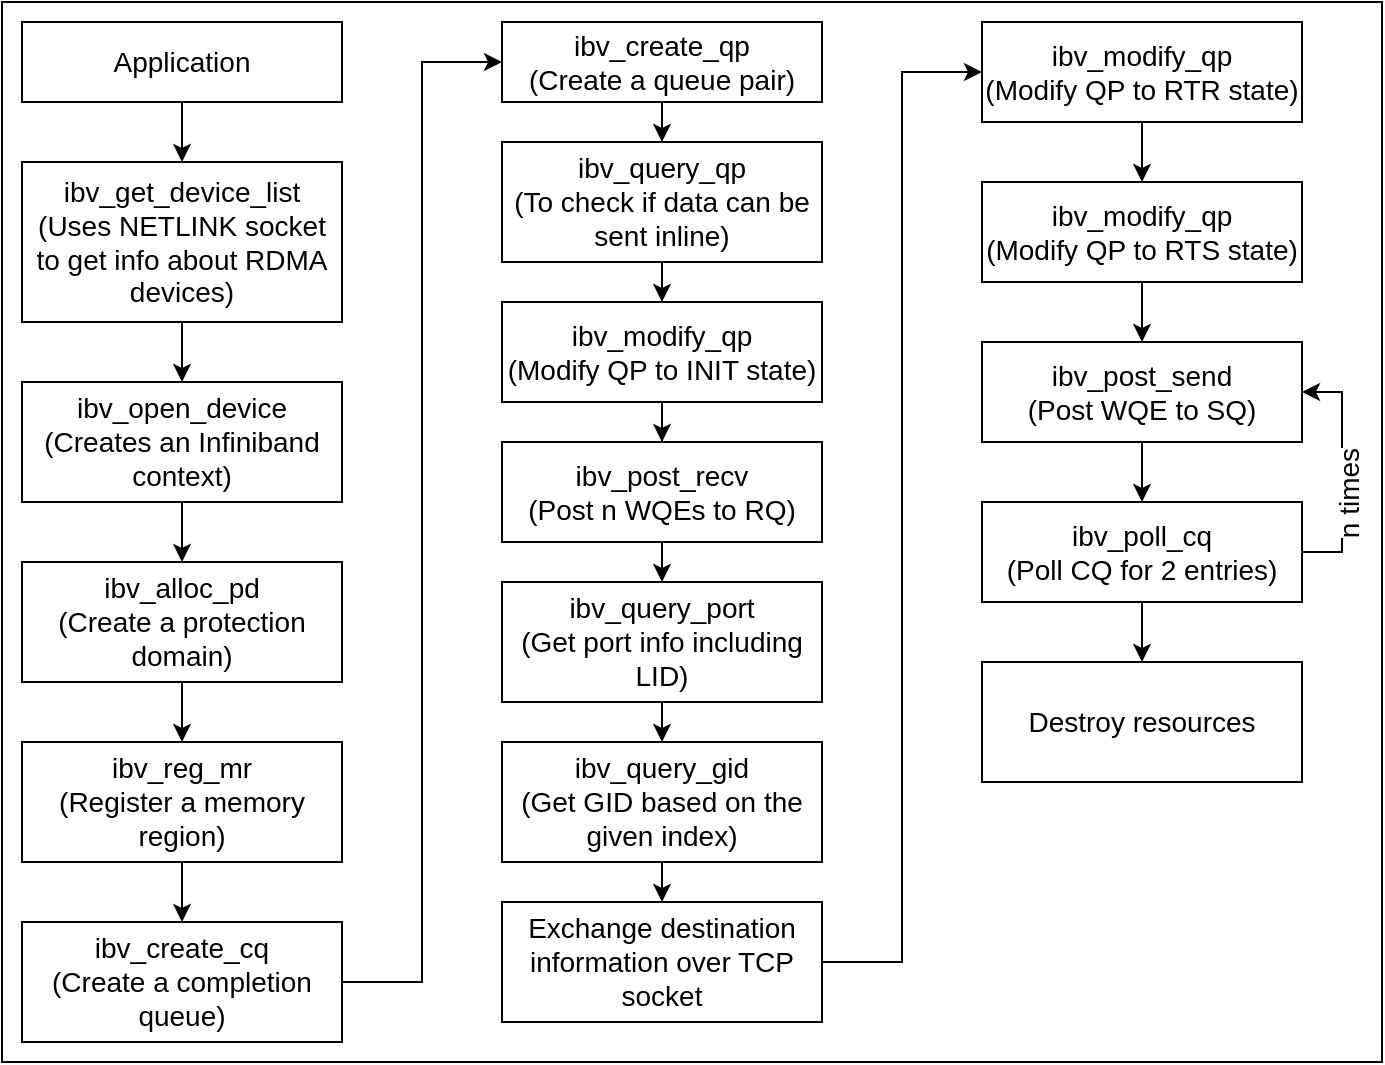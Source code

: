 <mxfile version="20.0.1" type="github">
  <diagram id="_DJI13aTxReC-1c3Hiin" name="Page-1">
    <mxGraphModel dx="802" dy="481" grid="1" gridSize="10" guides="1" tooltips="1" connect="1" arrows="1" fold="1" page="1" pageScale="1" pageWidth="1654" pageHeight="1169" math="0" shadow="0">
      <root>
        <mxCell id="0" />
        <mxCell id="1" parent="0" />
        <mxCell id="GjYv8C6lJx0ERXccBhcv-48" value="" style="rounded=0;whiteSpace=wrap;html=1;fontSize=14;" vertex="1" parent="1">
          <mxGeometry x="70" y="30" width="690" height="530" as="geometry" />
        </mxCell>
        <mxCell id="GjYv8C6lJx0ERXccBhcv-3" value="" style="edgeStyle=orthogonalEdgeStyle;rounded=0;orthogonalLoop=1;jettySize=auto;html=1;fontSize=14;" edge="1" parent="1" source="GjYv8C6lJx0ERXccBhcv-1" target="GjYv8C6lJx0ERXccBhcv-2">
          <mxGeometry relative="1" as="geometry" />
        </mxCell>
        <mxCell id="GjYv8C6lJx0ERXccBhcv-1" value="Application" style="rounded=0;whiteSpace=wrap;html=1;fontSize=14;" vertex="1" parent="1">
          <mxGeometry x="80" y="40" width="160" height="40" as="geometry" />
        </mxCell>
        <mxCell id="GjYv8C6lJx0ERXccBhcv-9" value="" style="edgeStyle=orthogonalEdgeStyle;rounded=0;orthogonalLoop=1;jettySize=auto;html=1;fontSize=14;" edge="1" parent="1" source="GjYv8C6lJx0ERXccBhcv-2" target="GjYv8C6lJx0ERXccBhcv-4">
          <mxGeometry relative="1" as="geometry" />
        </mxCell>
        <mxCell id="GjYv8C6lJx0ERXccBhcv-2" value="&lt;div&gt;ibv_get_device_list&lt;/div&gt;&lt;div&gt;(Uses NETLINK socket to get info about RDMA devices)&lt;br&gt;&lt;/div&gt;" style="rounded=0;whiteSpace=wrap;html=1;fontSize=14;" vertex="1" parent="1">
          <mxGeometry x="80" y="110" width="160" height="80" as="geometry" />
        </mxCell>
        <mxCell id="GjYv8C6lJx0ERXccBhcv-11" value="" style="edgeStyle=orthogonalEdgeStyle;rounded=0;orthogonalLoop=1;jettySize=auto;html=1;fontSize=14;" edge="1" parent="1" source="GjYv8C6lJx0ERXccBhcv-4" target="GjYv8C6lJx0ERXccBhcv-7">
          <mxGeometry relative="1" as="geometry" />
        </mxCell>
        <mxCell id="GjYv8C6lJx0ERXccBhcv-4" value="&lt;div&gt;ibv_open_device&lt;/div&gt;&lt;div&gt;(Creates an Infiniband context)&lt;br&gt;&lt;/div&gt;" style="whiteSpace=wrap;html=1;fontSize=14;" vertex="1" parent="1">
          <mxGeometry x="80" y="220" width="160" height="60" as="geometry" />
        </mxCell>
        <mxCell id="GjYv8C6lJx0ERXccBhcv-32" style="edgeStyle=orthogonalEdgeStyle;rounded=0;orthogonalLoop=1;jettySize=auto;html=1;exitX=1;exitY=0.5;exitDx=0;exitDy=0;entryX=0;entryY=0.5;entryDx=0;entryDy=0;fontSize=14;" edge="1" parent="1" source="GjYv8C6lJx0ERXccBhcv-5" target="GjYv8C6lJx0ERXccBhcv-8">
          <mxGeometry relative="1" as="geometry" />
        </mxCell>
        <mxCell id="GjYv8C6lJx0ERXccBhcv-5" value="&lt;div&gt;ibv_create_cq&lt;/div&gt;(Create a completion queue)" style="whiteSpace=wrap;html=1;fontSize=14;" vertex="1" parent="1">
          <mxGeometry x="80" y="490" width="160" height="60" as="geometry" />
        </mxCell>
        <mxCell id="GjYv8C6lJx0ERXccBhcv-31" value="" style="edgeStyle=orthogonalEdgeStyle;rounded=0;orthogonalLoop=1;jettySize=auto;html=1;fontSize=14;" edge="1" parent="1" source="GjYv8C6lJx0ERXccBhcv-6" target="GjYv8C6lJx0ERXccBhcv-5">
          <mxGeometry relative="1" as="geometry" />
        </mxCell>
        <mxCell id="GjYv8C6lJx0ERXccBhcv-6" value="&lt;div&gt;ibv_reg_mr&lt;/div&gt;&lt;div&gt;(Register a memory region)&lt;br&gt;&lt;/div&gt;" style="whiteSpace=wrap;html=1;fontSize=14;" vertex="1" parent="1">
          <mxGeometry x="80" y="400" width="160" height="60" as="geometry" />
        </mxCell>
        <mxCell id="GjYv8C6lJx0ERXccBhcv-12" value="" style="edgeStyle=orthogonalEdgeStyle;rounded=0;orthogonalLoop=1;jettySize=auto;html=1;fontSize=14;" edge="1" parent="1" source="GjYv8C6lJx0ERXccBhcv-7" target="GjYv8C6lJx0ERXccBhcv-6">
          <mxGeometry relative="1" as="geometry" />
        </mxCell>
        <mxCell id="GjYv8C6lJx0ERXccBhcv-7" value="&lt;div&gt;ibv_alloc_pd&lt;/div&gt;(Create a protection domain)" style="whiteSpace=wrap;html=1;fontSize=14;" vertex="1" parent="1">
          <mxGeometry x="80" y="310" width="160" height="60" as="geometry" />
        </mxCell>
        <mxCell id="GjYv8C6lJx0ERXccBhcv-16" value="" style="edgeStyle=orthogonalEdgeStyle;rounded=0;orthogonalLoop=1;jettySize=auto;html=1;fontSize=14;" edge="1" parent="1" source="GjYv8C6lJx0ERXccBhcv-8" target="GjYv8C6lJx0ERXccBhcv-13">
          <mxGeometry relative="1" as="geometry" />
        </mxCell>
        <mxCell id="GjYv8C6lJx0ERXccBhcv-8" value="&lt;div&gt;ibv_create_qp&lt;/div&gt;&lt;div&gt;(Create a queue pair)&lt;br&gt;&lt;/div&gt;" style="whiteSpace=wrap;html=1;fontSize=14;" vertex="1" parent="1">
          <mxGeometry x="320" y="40" width="160" height="40" as="geometry" />
        </mxCell>
        <mxCell id="GjYv8C6lJx0ERXccBhcv-18" value="" style="edgeStyle=orthogonalEdgeStyle;rounded=0;orthogonalLoop=1;jettySize=auto;html=1;fontSize=14;" edge="1" parent="1" source="GjYv8C6lJx0ERXccBhcv-13" target="GjYv8C6lJx0ERXccBhcv-17">
          <mxGeometry relative="1" as="geometry" />
        </mxCell>
        <mxCell id="GjYv8C6lJx0ERXccBhcv-13" value="&lt;div&gt;ibv_query_qp&lt;/div&gt;(To check if data can be sent inline)" style="whiteSpace=wrap;html=1;fontSize=14;" vertex="1" parent="1">
          <mxGeometry x="320" y="100" width="160" height="60" as="geometry" />
        </mxCell>
        <mxCell id="GjYv8C6lJx0ERXccBhcv-20" value="" style="edgeStyle=orthogonalEdgeStyle;rounded=0;orthogonalLoop=1;jettySize=auto;html=1;fontSize=14;" edge="1" parent="1" source="GjYv8C6lJx0ERXccBhcv-17" target="GjYv8C6lJx0ERXccBhcv-19">
          <mxGeometry relative="1" as="geometry" />
        </mxCell>
        <mxCell id="GjYv8C6lJx0ERXccBhcv-17" value="&lt;div&gt;ibv_modify_qp&lt;/div&gt;(Modify QP to INIT state)" style="whiteSpace=wrap;html=1;fontSize=14;" vertex="1" parent="1">
          <mxGeometry x="320" y="180" width="160" height="50" as="geometry" />
        </mxCell>
        <mxCell id="GjYv8C6lJx0ERXccBhcv-36" style="edgeStyle=orthogonalEdgeStyle;rounded=0;orthogonalLoop=1;jettySize=auto;html=1;exitX=0.5;exitY=1;exitDx=0;exitDy=0;entryX=0.5;entryY=0;entryDx=0;entryDy=0;fontSize=14;" edge="1" parent="1" source="GjYv8C6lJx0ERXccBhcv-19" target="GjYv8C6lJx0ERXccBhcv-22">
          <mxGeometry relative="1" as="geometry" />
        </mxCell>
        <mxCell id="GjYv8C6lJx0ERXccBhcv-19" value="&lt;div&gt;ibv_post_recv&lt;/div&gt;(Post n WQEs to RQ)" style="whiteSpace=wrap;html=1;fontSize=14;" vertex="1" parent="1">
          <mxGeometry x="320" y="250" width="160" height="50" as="geometry" />
        </mxCell>
        <mxCell id="GjYv8C6lJx0ERXccBhcv-37" style="edgeStyle=orthogonalEdgeStyle;rounded=0;orthogonalLoop=1;jettySize=auto;html=1;exitX=0.5;exitY=1;exitDx=0;exitDy=0;entryX=0.5;entryY=0;entryDx=0;entryDy=0;fontSize=14;" edge="1" parent="1" source="GjYv8C6lJx0ERXccBhcv-22" target="GjYv8C6lJx0ERXccBhcv-24">
          <mxGeometry relative="1" as="geometry" />
        </mxCell>
        <mxCell id="GjYv8C6lJx0ERXccBhcv-22" value="&lt;div&gt;ibv_query_port&lt;/div&gt;&lt;div&gt;(Get port info including LID)&lt;br&gt;&lt;/div&gt;" style="whiteSpace=wrap;html=1;fontSize=14;" vertex="1" parent="1">
          <mxGeometry x="320" y="320" width="160" height="60" as="geometry" />
        </mxCell>
        <mxCell id="GjYv8C6lJx0ERXccBhcv-38" style="edgeStyle=orthogonalEdgeStyle;rounded=0;orthogonalLoop=1;jettySize=auto;html=1;exitX=0.5;exitY=1;exitDx=0;exitDy=0;entryX=0.5;entryY=0;entryDx=0;entryDy=0;fontSize=14;" edge="1" parent="1" source="GjYv8C6lJx0ERXccBhcv-24" target="GjYv8C6lJx0ERXccBhcv-26">
          <mxGeometry relative="1" as="geometry" />
        </mxCell>
        <mxCell id="GjYv8C6lJx0ERXccBhcv-24" value="&lt;div&gt;ibv_query_gid&lt;/div&gt;&lt;div&gt;(Get GID based on the given index)&lt;br&gt;&lt;/div&gt;" style="whiteSpace=wrap;html=1;fontSize=14;" vertex="1" parent="1">
          <mxGeometry x="320" y="400" width="160" height="60" as="geometry" />
        </mxCell>
        <mxCell id="GjYv8C6lJx0ERXccBhcv-33" style="edgeStyle=orthogonalEdgeStyle;rounded=0;orthogonalLoop=1;jettySize=auto;html=1;entryX=0;entryY=0.5;entryDx=0;entryDy=0;fontSize=14;" edge="1" parent="1" source="GjYv8C6lJx0ERXccBhcv-26" target="GjYv8C6lJx0ERXccBhcv-29">
          <mxGeometry relative="1" as="geometry" />
        </mxCell>
        <mxCell id="GjYv8C6lJx0ERXccBhcv-26" value="Exchange destination information over TCP socket" style="whiteSpace=wrap;html=1;fontSize=14;" vertex="1" parent="1">
          <mxGeometry x="320" y="480" width="160" height="60" as="geometry" />
        </mxCell>
        <mxCell id="GjYv8C6lJx0ERXccBhcv-34" value="" style="edgeStyle=orthogonalEdgeStyle;rounded=0;orthogonalLoop=1;jettySize=auto;html=1;fontSize=14;" edge="1" parent="1" source="GjYv8C6lJx0ERXccBhcv-29" target="GjYv8C6lJx0ERXccBhcv-30">
          <mxGeometry relative="1" as="geometry" />
        </mxCell>
        <mxCell id="GjYv8C6lJx0ERXccBhcv-29" value="&lt;div&gt;ibv_modify_qp&lt;/div&gt;(Modify QP to RTR state)" style="whiteSpace=wrap;html=1;fontSize=14;" vertex="1" parent="1">
          <mxGeometry x="560" y="40" width="160" height="50" as="geometry" />
        </mxCell>
        <mxCell id="GjYv8C6lJx0ERXccBhcv-41" value="" style="edgeStyle=orthogonalEdgeStyle;rounded=0;orthogonalLoop=1;jettySize=auto;html=1;fontSize=14;" edge="1" parent="1" source="GjYv8C6lJx0ERXccBhcv-30" target="GjYv8C6lJx0ERXccBhcv-40">
          <mxGeometry relative="1" as="geometry" />
        </mxCell>
        <mxCell id="GjYv8C6lJx0ERXccBhcv-30" value="&lt;div&gt;ibv_modify_qp&lt;/div&gt;(Modify QP to RTS state)" style="whiteSpace=wrap;html=1;fontSize=14;" vertex="1" parent="1">
          <mxGeometry x="560" y="120" width="160" height="50" as="geometry" />
        </mxCell>
        <mxCell id="GjYv8C6lJx0ERXccBhcv-43" value="" style="edgeStyle=orthogonalEdgeStyle;rounded=0;orthogonalLoop=1;jettySize=auto;html=1;fontSize=14;" edge="1" parent="1" source="GjYv8C6lJx0ERXccBhcv-40" target="GjYv8C6lJx0ERXccBhcv-42">
          <mxGeometry relative="1" as="geometry" />
        </mxCell>
        <mxCell id="GjYv8C6lJx0ERXccBhcv-40" value="&lt;div&gt;ibv_post_send&lt;/div&gt;(Post WQE to SQ)" style="whiteSpace=wrap;html=1;fontSize=14;" vertex="1" parent="1">
          <mxGeometry x="560" y="200" width="160" height="50" as="geometry" />
        </mxCell>
        <mxCell id="GjYv8C6lJx0ERXccBhcv-44" style="edgeStyle=orthogonalEdgeStyle;rounded=0;orthogonalLoop=1;jettySize=auto;html=1;exitX=1;exitY=0.5;exitDx=0;exitDy=0;entryX=1;entryY=0.5;entryDx=0;entryDy=0;fontSize=14;" edge="1" parent="1" source="GjYv8C6lJx0ERXccBhcv-42" target="GjYv8C6lJx0ERXccBhcv-40">
          <mxGeometry relative="1" as="geometry" />
        </mxCell>
        <mxCell id="GjYv8C6lJx0ERXccBhcv-45" value="&lt;div&gt;n times&lt;/div&gt;" style="edgeLabel;html=1;align=center;verticalAlign=middle;resizable=0;points=[];fontSize=14;rotation=-90;" vertex="1" connectable="0" parent="GjYv8C6lJx0ERXccBhcv-44">
          <mxGeometry x="-0.183" y="-3" relative="1" as="geometry">
            <mxPoint as="offset" />
          </mxGeometry>
        </mxCell>
        <mxCell id="GjYv8C6lJx0ERXccBhcv-47" value="" style="edgeStyle=orthogonalEdgeStyle;rounded=0;orthogonalLoop=1;jettySize=auto;html=1;fontSize=14;" edge="1" parent="1" source="GjYv8C6lJx0ERXccBhcv-42" target="GjYv8C6lJx0ERXccBhcv-46">
          <mxGeometry relative="1" as="geometry" />
        </mxCell>
        <mxCell id="GjYv8C6lJx0ERXccBhcv-42" value="&lt;div&gt;ibv_poll_cq&lt;/div&gt;&lt;div&gt;(Poll CQ for 2 entries)&lt;br&gt;&lt;/div&gt;" style="whiteSpace=wrap;html=1;fontSize=14;" vertex="1" parent="1">
          <mxGeometry x="560" y="280" width="160" height="50" as="geometry" />
        </mxCell>
        <mxCell id="GjYv8C6lJx0ERXccBhcv-46" value="Destroy resources" style="whiteSpace=wrap;html=1;fontSize=14;" vertex="1" parent="1">
          <mxGeometry x="560" y="360" width="160" height="60" as="geometry" />
        </mxCell>
      </root>
    </mxGraphModel>
  </diagram>
</mxfile>
